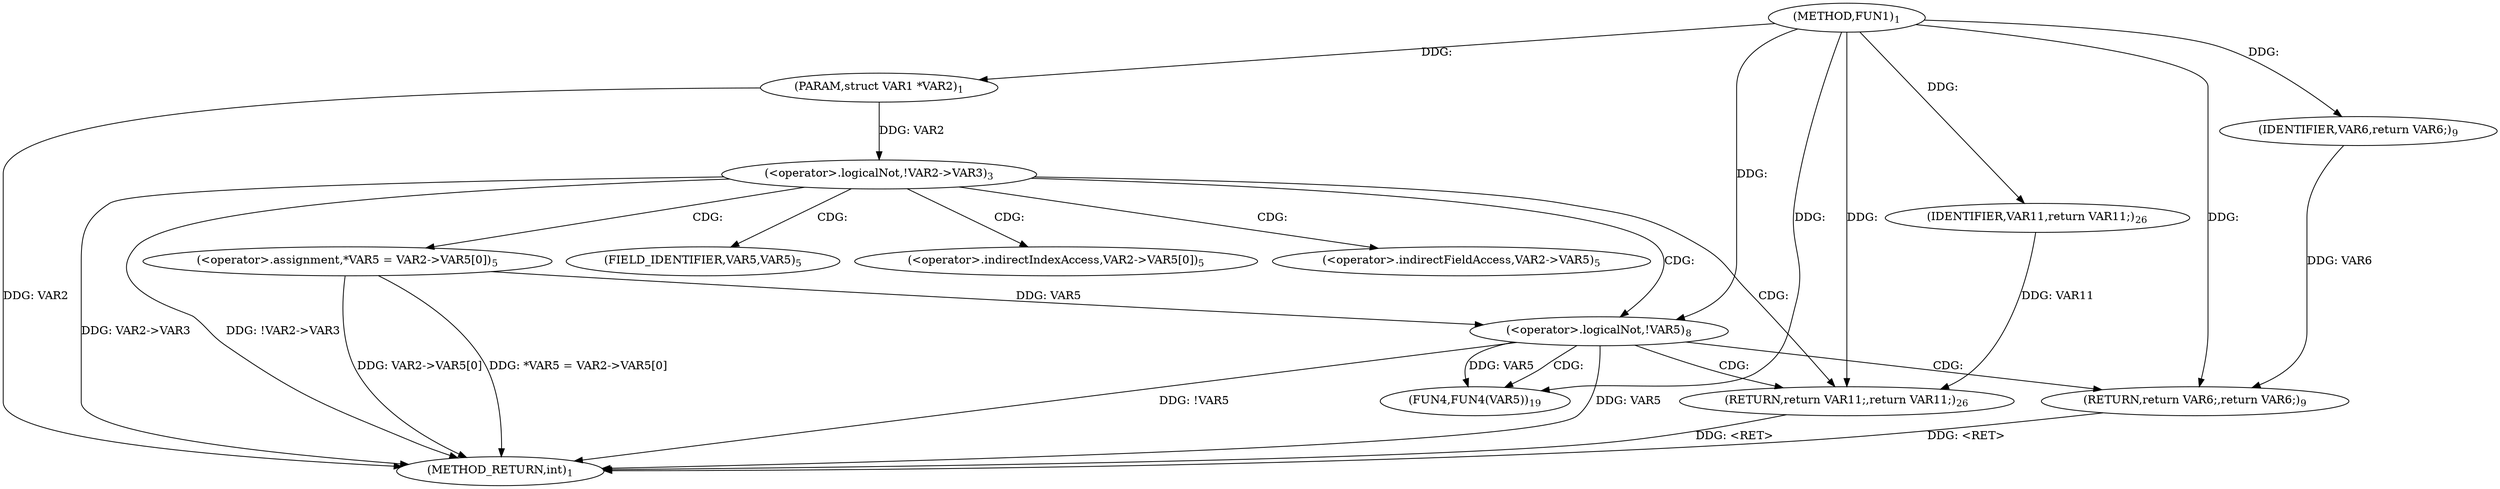 digraph "FUN1" {  
"8" [label = <(METHOD,FUN1)<SUB>1</SUB>> ]
"37" [label = <(METHOD_RETURN,int)<SUB>1</SUB>> ]
"9" [label = <(PARAM,struct VAR1 *VAR2)<SUB>1</SUB>> ]
"35" [label = <(RETURN,return VAR11;,return VAR11;)<SUB>26</SUB>> ]
"12" [label = <(&lt;operator&gt;.logicalNot,!VAR2-&gt;VAR3)<SUB>3</SUB>> ]
"36" [label = <(IDENTIFIER,VAR11,return VAR11;)<SUB>26</SUB>> ]
"18" [label = <(&lt;operator&gt;.assignment,*VAR5 = VAR2-&gt;VAR5[0])<SUB>5</SUB>> ]
"31" [label = <(FUN4,FUN4(VAR5))<SUB>19</SUB>> ]
"26" [label = <(&lt;operator&gt;.logicalNot,!VAR5)<SUB>8</SUB>> ]
"29" [label = <(RETURN,return VAR6;,return VAR6;)<SUB>9</SUB>> ]
"30" [label = <(IDENTIFIER,VAR6,return VAR6;)<SUB>9</SUB>> ]
"20" [label = <(&lt;operator&gt;.indirectIndexAccess,VAR2-&gt;VAR5[0])<SUB>5</SUB>> ]
"21" [label = <(&lt;operator&gt;.indirectFieldAccess,VAR2-&gt;VAR5)<SUB>5</SUB>> ]
"23" [label = <(FIELD_IDENTIFIER,VAR5,VAR5)<SUB>5</SUB>> ]
  "35" -> "37"  [ label = "DDG: &lt;RET&gt;"] 
  "29" -> "37"  [ label = "DDG: &lt;RET&gt;"] 
  "9" -> "37"  [ label = "DDG: VAR2"] 
  "12" -> "37"  [ label = "DDG: VAR2-&gt;VAR3"] 
  "12" -> "37"  [ label = "DDG: !VAR2-&gt;VAR3"] 
  "18" -> "37"  [ label = "DDG: VAR2-&gt;VAR5[0]"] 
  "18" -> "37"  [ label = "DDG: *VAR5 = VAR2-&gt;VAR5[0]"] 
  "26" -> "37"  [ label = "DDG: VAR5"] 
  "26" -> "37"  [ label = "DDG: !VAR5"] 
  "8" -> "9"  [ label = "DDG: "] 
  "36" -> "35"  [ label = "DDG: VAR11"] 
  "8" -> "35"  [ label = "DDG: "] 
  "8" -> "36"  [ label = "DDG: "] 
  "9" -> "12"  [ label = "DDG: VAR2"] 
  "26" -> "31"  [ label = "DDG: VAR5"] 
  "8" -> "31"  [ label = "DDG: "] 
  "18" -> "26"  [ label = "DDG: VAR5"] 
  "8" -> "26"  [ label = "DDG: "] 
  "30" -> "29"  [ label = "DDG: VAR6"] 
  "8" -> "29"  [ label = "DDG: "] 
  "8" -> "30"  [ label = "DDG: "] 
  "12" -> "21"  [ label = "CDG: "] 
  "12" -> "18"  [ label = "CDG: "] 
  "12" -> "26"  [ label = "CDG: "] 
  "12" -> "23"  [ label = "CDG: "] 
  "12" -> "35"  [ label = "CDG: "] 
  "12" -> "20"  [ label = "CDG: "] 
  "26" -> "29"  [ label = "CDG: "] 
  "26" -> "35"  [ label = "CDG: "] 
  "26" -> "31"  [ label = "CDG: "] 
}
